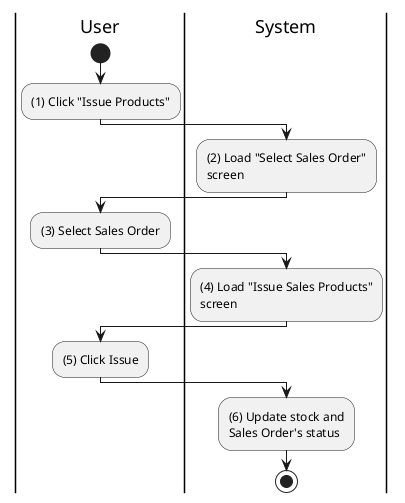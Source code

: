 @startuml inventory-product-issue
|u|User
|s|System

|u|
start
:(1) Click "Issue Products";

|s|
:(2) Load "Select Sales Order"\nscreen;

|u|
:(3) Select Sales Order;

|s|
:(4) Load "Issue Sales Products"\nscreen;

|u|
:(5) Click Issue;

|s|
:(6) Update stock and\nSales Order's status;
stop
@enduml